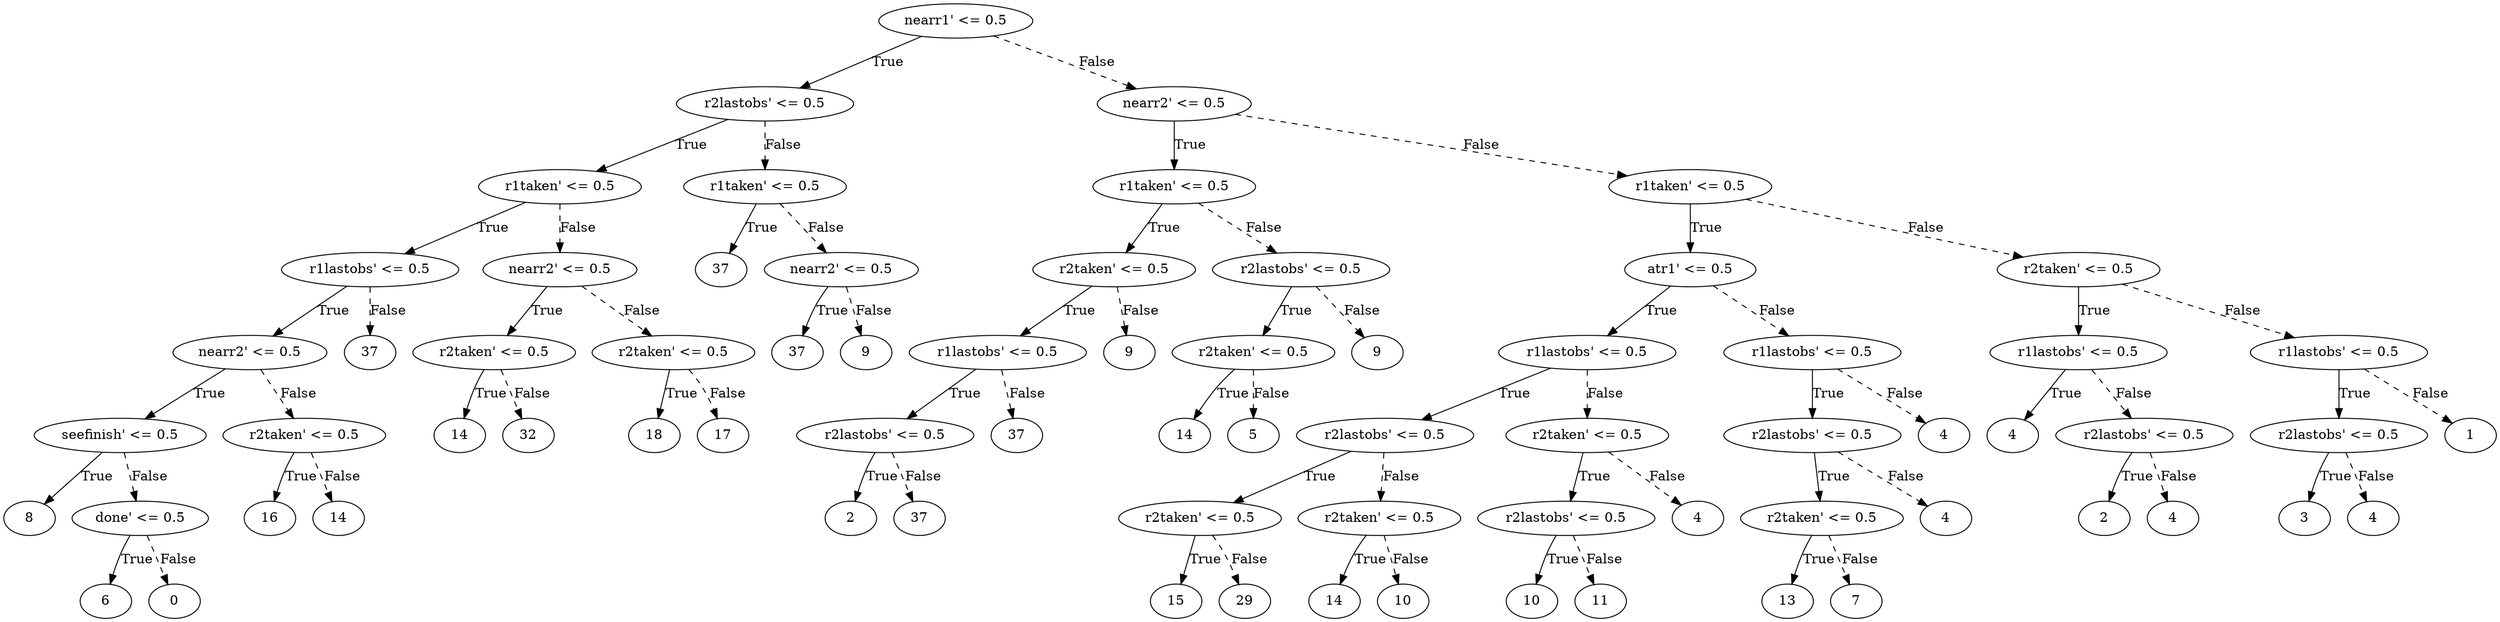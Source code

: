 digraph {
0 [label="nearr1' <= 0.5"];
1 [label="r2lastobs' <= 0.5"];
2 [label="r1taken' <= 0.5"];
3 [label="r1lastobs' <= 0.5"];
4 [label="nearr2' <= 0.5"];
5 [label="seefinish' <= 0.5"];
6 [label="8"];
5 -> 6 [label="True"];
7 [label="done' <= 0.5"];
8 [label="6"];
7 -> 8 [label="True"];
9 [label="0"];
7 -> 9 [style="dashed", label="False"];
5 -> 7 [style="dashed", label="False"];
4 -> 5 [label="True"];
10 [label="r2taken' <= 0.5"];
11 [label="16"];
10 -> 11 [label="True"];
12 [label="14"];
10 -> 12 [style="dashed", label="False"];
4 -> 10 [style="dashed", label="False"];
3 -> 4 [label="True"];
13 [label="37"];
3 -> 13 [style="dashed", label="False"];
2 -> 3 [label="True"];
14 [label="nearr2' <= 0.5"];
15 [label="r2taken' <= 0.5"];
16 [label="14"];
15 -> 16 [label="True"];
17 [label="32"];
15 -> 17 [style="dashed", label="False"];
14 -> 15 [label="True"];
18 [label="r2taken' <= 0.5"];
19 [label="18"];
18 -> 19 [label="True"];
20 [label="17"];
18 -> 20 [style="dashed", label="False"];
14 -> 18 [style="dashed", label="False"];
2 -> 14 [style="dashed", label="False"];
1 -> 2 [label="True"];
21 [label="r1taken' <= 0.5"];
22 [label="37"];
21 -> 22 [label="True"];
23 [label="nearr2' <= 0.5"];
24 [label="37"];
23 -> 24 [label="True"];
25 [label="9"];
23 -> 25 [style="dashed", label="False"];
21 -> 23 [style="dashed", label="False"];
1 -> 21 [style="dashed", label="False"];
0 -> 1 [label="True"];
26 [label="nearr2' <= 0.5"];
27 [label="r1taken' <= 0.5"];
28 [label="r2taken' <= 0.5"];
29 [label="r1lastobs' <= 0.5"];
30 [label="r2lastobs' <= 0.5"];
31 [label="2"];
30 -> 31 [label="True"];
32 [label="37"];
30 -> 32 [style="dashed", label="False"];
29 -> 30 [label="True"];
33 [label="37"];
29 -> 33 [style="dashed", label="False"];
28 -> 29 [label="True"];
34 [label="9"];
28 -> 34 [style="dashed", label="False"];
27 -> 28 [label="True"];
35 [label="r2lastobs' <= 0.5"];
36 [label="r2taken' <= 0.5"];
37 [label="14"];
36 -> 37 [label="True"];
38 [label="5"];
36 -> 38 [style="dashed", label="False"];
35 -> 36 [label="True"];
39 [label="9"];
35 -> 39 [style="dashed", label="False"];
27 -> 35 [style="dashed", label="False"];
26 -> 27 [label="True"];
40 [label="r1taken' <= 0.5"];
41 [label="atr1' <= 0.5"];
42 [label="r1lastobs' <= 0.5"];
43 [label="r2lastobs' <= 0.5"];
44 [label="r2taken' <= 0.5"];
45 [label="15"];
44 -> 45 [label="True"];
46 [label="29"];
44 -> 46 [style="dashed", label="False"];
43 -> 44 [label="True"];
47 [label="r2taken' <= 0.5"];
48 [label="14"];
47 -> 48 [label="True"];
49 [label="10"];
47 -> 49 [style="dashed", label="False"];
43 -> 47 [style="dashed", label="False"];
42 -> 43 [label="True"];
50 [label="r2taken' <= 0.5"];
51 [label="r2lastobs' <= 0.5"];
52 [label="10"];
51 -> 52 [label="True"];
53 [label="11"];
51 -> 53 [style="dashed", label="False"];
50 -> 51 [label="True"];
54 [label="4"];
50 -> 54 [style="dashed", label="False"];
42 -> 50 [style="dashed", label="False"];
41 -> 42 [label="True"];
55 [label="r1lastobs' <= 0.5"];
56 [label="r2lastobs' <= 0.5"];
57 [label="r2taken' <= 0.5"];
58 [label="13"];
57 -> 58 [label="True"];
59 [label="7"];
57 -> 59 [style="dashed", label="False"];
56 -> 57 [label="True"];
60 [label="4"];
56 -> 60 [style="dashed", label="False"];
55 -> 56 [label="True"];
61 [label="4"];
55 -> 61 [style="dashed", label="False"];
41 -> 55 [style="dashed", label="False"];
40 -> 41 [label="True"];
62 [label="r2taken' <= 0.5"];
63 [label="r1lastobs' <= 0.5"];
64 [label="4"];
63 -> 64 [label="True"];
65 [label="r2lastobs' <= 0.5"];
66 [label="2"];
65 -> 66 [label="True"];
67 [label="4"];
65 -> 67 [style="dashed", label="False"];
63 -> 65 [style="dashed", label="False"];
62 -> 63 [label="True"];
68 [label="r1lastobs' <= 0.5"];
69 [label="r2lastobs' <= 0.5"];
70 [label="3"];
69 -> 70 [label="True"];
71 [label="4"];
69 -> 71 [style="dashed", label="False"];
68 -> 69 [label="True"];
72 [label="1"];
68 -> 72 [style="dashed", label="False"];
62 -> 68 [style="dashed", label="False"];
40 -> 62 [style="dashed", label="False"];
26 -> 40 [style="dashed", label="False"];
0 -> 26 [style="dashed", label="False"];

}